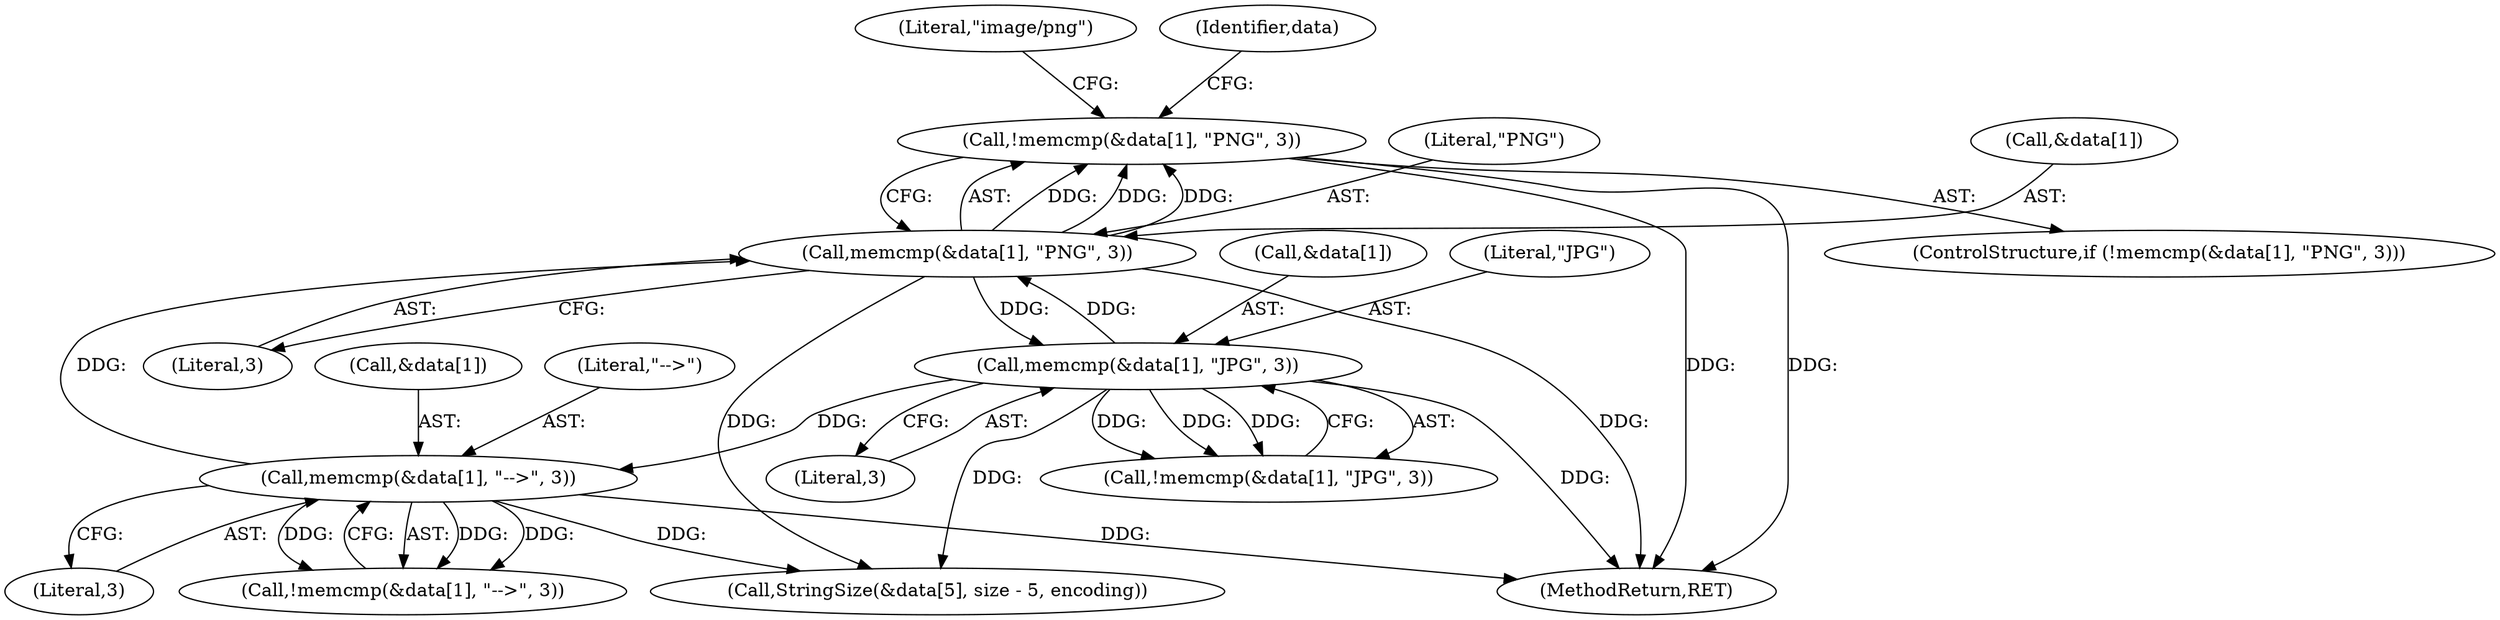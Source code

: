 digraph "0_Android_7a3246b870ddd11861eda2ab458b11d723c7f62c_0@API" {
"1000256" [label="(Call,!memcmp(&data[1], \"PNG\", 3))"];
"1000257" [label="(Call,memcmp(&data[1], \"PNG\", 3))"];
"1000283" [label="(Call,memcmp(&data[1], \"-->\", 3))"];
"1000270" [label="(Call,memcmp(&data[1], \"JPG\", 3))"];
"1000288" [label="(Literal,\"-->\")"];
"1000262" [label="(Literal,\"PNG\")"];
"1000257" [label="(Call,memcmp(&data[1], \"PNG\", 3))"];
"1000271" [label="(Call,&data[1])"];
"1000266" [label="(Literal,\"image/png\")"];
"1000263" [label="(Literal,3)"];
"1000270" [label="(Call,memcmp(&data[1], \"JPG\", 3))"];
"1000269" [label="(Call,!memcmp(&data[1], \"JPG\", 3))"];
"1000283" [label="(Call,memcmp(&data[1], \"-->\", 3))"];
"1000282" [label="(Call,!memcmp(&data[1], \"-->\", 3))"];
"1000275" [label="(Literal,\"JPG\")"];
"1000256" [label="(Call,!memcmp(&data[1], \"PNG\", 3))"];
"1000284" [label="(Call,&data[1])"];
"1000258" [label="(Call,&data[1])"];
"1000255" [label="(ControlStructure,if (!memcmp(&data[1], \"PNG\", 3)))"];
"1000276" [label="(Literal,3)"];
"1000348" [label="(MethodReturn,RET)"];
"1000313" [label="(Call,StringSize(&data[5], size - 5, encoding))"];
"1000273" [label="(Identifier,data)"];
"1000289" [label="(Literal,3)"];
"1000256" -> "1000255"  [label="AST: "];
"1000256" -> "1000257"  [label="CFG: "];
"1000257" -> "1000256"  [label="AST: "];
"1000266" -> "1000256"  [label="CFG: "];
"1000273" -> "1000256"  [label="CFG: "];
"1000256" -> "1000348"  [label="DDG: "];
"1000256" -> "1000348"  [label="DDG: "];
"1000257" -> "1000256"  [label="DDG: "];
"1000257" -> "1000256"  [label="DDG: "];
"1000257" -> "1000256"  [label="DDG: "];
"1000257" -> "1000263"  [label="CFG: "];
"1000258" -> "1000257"  [label="AST: "];
"1000262" -> "1000257"  [label="AST: "];
"1000263" -> "1000257"  [label="AST: "];
"1000257" -> "1000348"  [label="DDG: "];
"1000283" -> "1000257"  [label="DDG: "];
"1000270" -> "1000257"  [label="DDG: "];
"1000257" -> "1000270"  [label="DDG: "];
"1000257" -> "1000313"  [label="DDG: "];
"1000283" -> "1000282"  [label="AST: "];
"1000283" -> "1000289"  [label="CFG: "];
"1000284" -> "1000283"  [label="AST: "];
"1000288" -> "1000283"  [label="AST: "];
"1000289" -> "1000283"  [label="AST: "];
"1000282" -> "1000283"  [label="CFG: "];
"1000283" -> "1000348"  [label="DDG: "];
"1000283" -> "1000282"  [label="DDG: "];
"1000283" -> "1000282"  [label="DDG: "];
"1000283" -> "1000282"  [label="DDG: "];
"1000270" -> "1000283"  [label="DDG: "];
"1000283" -> "1000313"  [label="DDG: "];
"1000270" -> "1000269"  [label="AST: "];
"1000270" -> "1000276"  [label="CFG: "];
"1000271" -> "1000270"  [label="AST: "];
"1000275" -> "1000270"  [label="AST: "];
"1000276" -> "1000270"  [label="AST: "];
"1000269" -> "1000270"  [label="CFG: "];
"1000270" -> "1000348"  [label="DDG: "];
"1000270" -> "1000269"  [label="DDG: "];
"1000270" -> "1000269"  [label="DDG: "];
"1000270" -> "1000269"  [label="DDG: "];
"1000270" -> "1000313"  [label="DDG: "];
}

